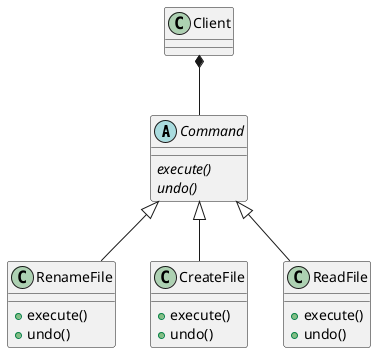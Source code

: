 @startuml
'https://plantuml.com/class-diagram

abstract class Command
class RenameFile
class CreateFile
class ReadFile

Command <|-- RenameFile
Command <|-- CreateFile
Command <|-- ReadFile

abstract class Command{
    {abstract} execute()
    {abstract} undo()
}

class RenameFile {
    + execute()
    + undo()
}

class CreateFile{
    + execute()
    + undo()
}

class ReadFile{
    + execute()
    + undo()
}

class Client
Client *-- Command

@enduml